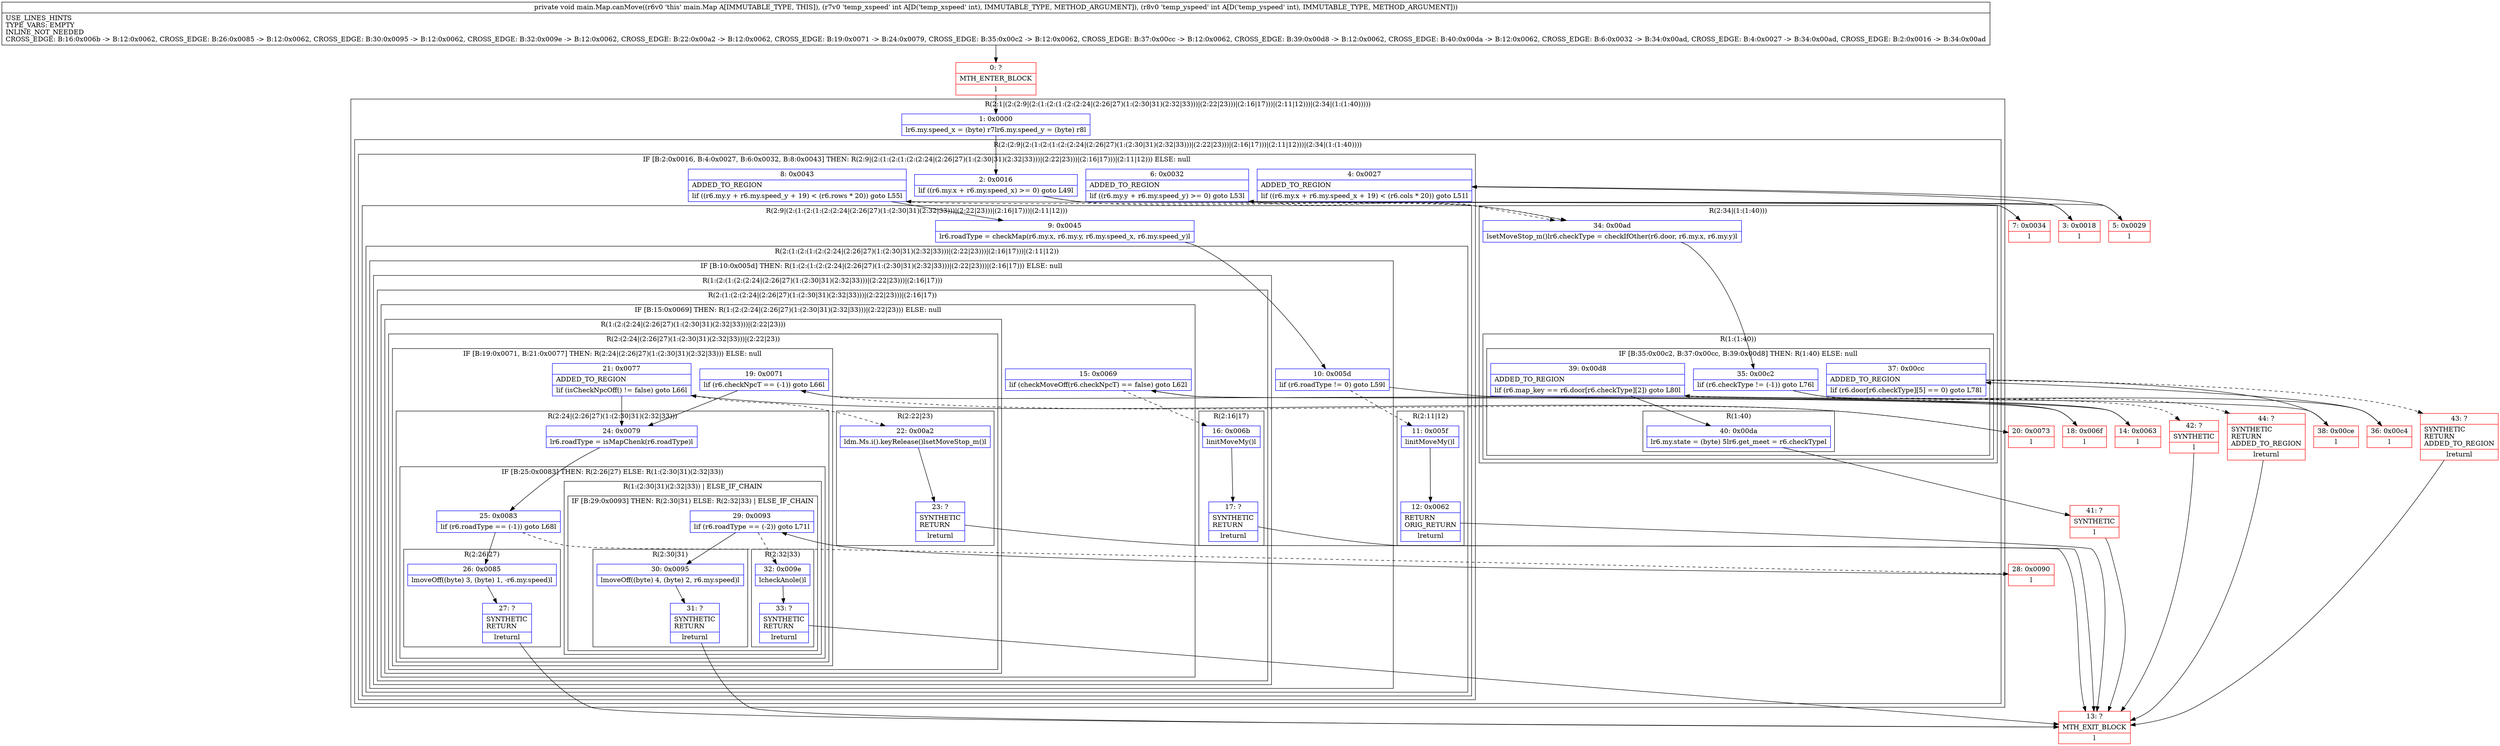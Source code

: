 digraph "CFG formain.Map.canMove(II)V" {
subgraph cluster_Region_376793834 {
label = "R(2:1|(2:(2:9|(2:(1:(2:(1:(2:(2:24|(2:26|27)(1:(2:30|31)(2:32|33)))|(2:22|23)))|(2:16|17)))|(2:11|12)))|(2:34|(1:(1:40)))))";
node [shape=record,color=blue];
Node_1 [shape=record,label="{1\:\ 0x0000|lr6.my.speed_x = (byte) r7lr6.my.speed_y = (byte) r8l}"];
subgraph cluster_Region_520696104 {
label = "R(2:(2:9|(2:(1:(2:(1:(2:(2:24|(2:26|27)(1:(2:30|31)(2:32|33)))|(2:22|23)))|(2:16|17)))|(2:11|12)))|(2:34|(1:(1:40))))";
node [shape=record,color=blue];
subgraph cluster_IfRegion_1415812029 {
label = "IF [B:2:0x0016, B:4:0x0027, B:6:0x0032, B:8:0x0043] THEN: R(2:9|(2:(1:(2:(1:(2:(2:24|(2:26|27)(1:(2:30|31)(2:32|33)))|(2:22|23)))|(2:16|17)))|(2:11|12))) ELSE: null";
node [shape=record,color=blue];
Node_2 [shape=record,label="{2\:\ 0x0016|lif ((r6.my.x + r6.my.speed_x) \>= 0) goto L49l}"];
Node_4 [shape=record,label="{4\:\ 0x0027|ADDED_TO_REGION\l|lif ((r6.my.x + r6.my.speed_x + 19) \< (r6.cols * 20)) goto L51l}"];
Node_6 [shape=record,label="{6\:\ 0x0032|ADDED_TO_REGION\l|lif ((r6.my.y + r6.my.speed_y) \>= 0) goto L53l}"];
Node_8 [shape=record,label="{8\:\ 0x0043|ADDED_TO_REGION\l|lif ((r6.my.y + r6.my.speed_y + 19) \< (r6.rows * 20)) goto L55l}"];
subgraph cluster_Region_1810853255 {
label = "R(2:9|(2:(1:(2:(1:(2:(2:24|(2:26|27)(1:(2:30|31)(2:32|33)))|(2:22|23)))|(2:16|17)))|(2:11|12)))";
node [shape=record,color=blue];
Node_9 [shape=record,label="{9\:\ 0x0045|lr6.roadType = checkMap(r6.my.x, r6.my.y, r6.my.speed_x, r6.my.speed_y)l}"];
subgraph cluster_Region_1450207274 {
label = "R(2:(1:(2:(1:(2:(2:24|(2:26|27)(1:(2:30|31)(2:32|33)))|(2:22|23)))|(2:16|17)))|(2:11|12))";
node [shape=record,color=blue];
subgraph cluster_IfRegion_2528189 {
label = "IF [B:10:0x005d] THEN: R(1:(2:(1:(2:(2:24|(2:26|27)(1:(2:30|31)(2:32|33)))|(2:22|23)))|(2:16|17))) ELSE: null";
node [shape=record,color=blue];
Node_10 [shape=record,label="{10\:\ 0x005d|lif (r6.roadType != 0) goto L59l}"];
subgraph cluster_Region_1209009791 {
label = "R(1:(2:(1:(2:(2:24|(2:26|27)(1:(2:30|31)(2:32|33)))|(2:22|23)))|(2:16|17)))";
node [shape=record,color=blue];
subgraph cluster_Region_1476647343 {
label = "R(2:(1:(2:(2:24|(2:26|27)(1:(2:30|31)(2:32|33)))|(2:22|23)))|(2:16|17))";
node [shape=record,color=blue];
subgraph cluster_IfRegion_233294781 {
label = "IF [B:15:0x0069] THEN: R(1:(2:(2:24|(2:26|27)(1:(2:30|31)(2:32|33)))|(2:22|23))) ELSE: null";
node [shape=record,color=blue];
Node_15 [shape=record,label="{15\:\ 0x0069|lif (checkMoveOff(r6.checkNpcT) == false) goto L62l}"];
subgraph cluster_Region_971508423 {
label = "R(1:(2:(2:24|(2:26|27)(1:(2:30|31)(2:32|33)))|(2:22|23)))";
node [shape=record,color=blue];
subgraph cluster_Region_1896071291 {
label = "R(2:(2:24|(2:26|27)(1:(2:30|31)(2:32|33)))|(2:22|23))";
node [shape=record,color=blue];
subgraph cluster_IfRegion_923509077 {
label = "IF [B:19:0x0071, B:21:0x0077] THEN: R(2:24|(2:26|27)(1:(2:30|31)(2:32|33))) ELSE: null";
node [shape=record,color=blue];
Node_19 [shape=record,label="{19\:\ 0x0071|lif (r6.checkNpcT == (\-1)) goto L66l}"];
Node_21 [shape=record,label="{21\:\ 0x0077|ADDED_TO_REGION\l|lif (isCheckNpcOff() != false) goto L66l}"];
subgraph cluster_Region_75640362 {
label = "R(2:24|(2:26|27)(1:(2:30|31)(2:32|33)))";
node [shape=record,color=blue];
Node_24 [shape=record,label="{24\:\ 0x0079|lr6.roadType = isMapChenk(r6.roadType)l}"];
subgraph cluster_IfRegion_2110108239 {
label = "IF [B:25:0x0083] THEN: R(2:26|27) ELSE: R(1:(2:30|31)(2:32|33))";
node [shape=record,color=blue];
Node_25 [shape=record,label="{25\:\ 0x0083|lif (r6.roadType == (\-1)) goto L68l}"];
subgraph cluster_Region_313173396 {
label = "R(2:26|27)";
node [shape=record,color=blue];
Node_26 [shape=record,label="{26\:\ 0x0085|lmoveOff((byte) 3, (byte) 1, \-r6.my.speed)l}"];
Node_27 [shape=record,label="{27\:\ ?|SYNTHETIC\lRETURN\l|lreturnl}"];
}
subgraph cluster_Region_2017570717 {
label = "R(1:(2:30|31)(2:32|33)) | ELSE_IF_CHAIN\l";
node [shape=record,color=blue];
subgraph cluster_IfRegion_1831288257 {
label = "IF [B:29:0x0093] THEN: R(2:30|31) ELSE: R(2:32|33) | ELSE_IF_CHAIN\l";
node [shape=record,color=blue];
Node_29 [shape=record,label="{29\:\ 0x0093|lif (r6.roadType == (\-2)) goto L71l}"];
subgraph cluster_Region_1025551840 {
label = "R(2:30|31)";
node [shape=record,color=blue];
Node_30 [shape=record,label="{30\:\ 0x0095|lmoveOff((byte) 4, (byte) 2, r6.my.speed)l}"];
Node_31 [shape=record,label="{31\:\ ?|SYNTHETIC\lRETURN\l|lreturnl}"];
}
subgraph cluster_Region_2061576661 {
label = "R(2:32|33)";
node [shape=record,color=blue];
Node_32 [shape=record,label="{32\:\ 0x009e|lcheckAnole()l}"];
Node_33 [shape=record,label="{33\:\ ?|SYNTHETIC\lRETURN\l|lreturnl}"];
}
}
}
}
}
}
subgraph cluster_Region_254368851 {
label = "R(2:22|23)";
node [shape=record,color=blue];
Node_22 [shape=record,label="{22\:\ 0x00a2|ldm.Ms.i().keyRelease()lsetMoveStop_m()l}"];
Node_23 [shape=record,label="{23\:\ ?|SYNTHETIC\lRETURN\l|lreturnl}"];
}
}
}
}
subgraph cluster_Region_1538568514 {
label = "R(2:16|17)";
node [shape=record,color=blue];
Node_16 [shape=record,label="{16\:\ 0x006b|linitMoveMy()l}"];
Node_17 [shape=record,label="{17\:\ ?|SYNTHETIC\lRETURN\l|lreturnl}"];
}
}
}
}
subgraph cluster_Region_1673742457 {
label = "R(2:11|12)";
node [shape=record,color=blue];
Node_11 [shape=record,label="{11\:\ 0x005f|linitMoveMy()l}"];
Node_12 [shape=record,label="{12\:\ 0x0062|RETURN\lORIG_RETURN\l|lreturnl}"];
}
}
}
}
subgraph cluster_Region_270498389 {
label = "R(2:34|(1:(1:40)))";
node [shape=record,color=blue];
Node_34 [shape=record,label="{34\:\ 0x00ad|lsetMoveStop_m()lr6.checkType = checkIfOther(r6.door, r6.my.x, r6.my.y)l}"];
subgraph cluster_Region_1427204033 {
label = "R(1:(1:40))";
node [shape=record,color=blue];
subgraph cluster_IfRegion_726790784 {
label = "IF [B:35:0x00c2, B:37:0x00cc, B:39:0x00d8] THEN: R(1:40) ELSE: null";
node [shape=record,color=blue];
Node_35 [shape=record,label="{35\:\ 0x00c2|lif (r6.checkType != (\-1)) goto L76l}"];
Node_37 [shape=record,label="{37\:\ 0x00cc|ADDED_TO_REGION\l|lif (r6.door[r6.checkType][5] == 0) goto L78l}"];
Node_39 [shape=record,label="{39\:\ 0x00d8|ADDED_TO_REGION\l|lif (r6.map_key == r6.door[r6.checkType][2]) goto L80l}"];
subgraph cluster_Region_1378416403 {
label = "R(1:40)";
node [shape=record,color=blue];
Node_40 [shape=record,label="{40\:\ 0x00da|lr6.my.state = (byte) 5lr6.get_meet = r6.checkTypel}"];
}
}
}
}
}
}
Node_0 [shape=record,color=red,label="{0\:\ ?|MTH_ENTER_BLOCK\l|l}"];
Node_3 [shape=record,color=red,label="{3\:\ 0x0018|l}"];
Node_5 [shape=record,color=red,label="{5\:\ 0x0029|l}"];
Node_7 [shape=record,color=red,label="{7\:\ 0x0034|l}"];
Node_13 [shape=record,color=red,label="{13\:\ ?|MTH_EXIT_BLOCK\l|l}"];
Node_14 [shape=record,color=red,label="{14\:\ 0x0063|l}"];
Node_18 [shape=record,color=red,label="{18\:\ 0x006f|l}"];
Node_20 [shape=record,color=red,label="{20\:\ 0x0073|l}"];
Node_28 [shape=record,color=red,label="{28\:\ 0x0090|l}"];
Node_36 [shape=record,color=red,label="{36\:\ 0x00c4|l}"];
Node_38 [shape=record,color=red,label="{38\:\ 0x00ce|l}"];
Node_41 [shape=record,color=red,label="{41\:\ ?|SYNTHETIC\l|l}"];
Node_42 [shape=record,color=red,label="{42\:\ ?|SYNTHETIC\l|l}"];
Node_43 [shape=record,color=red,label="{43\:\ ?|SYNTHETIC\lRETURN\lADDED_TO_REGION\l|lreturnl}"];
Node_44 [shape=record,color=red,label="{44\:\ ?|SYNTHETIC\lRETURN\lADDED_TO_REGION\l|lreturnl}"];
MethodNode[shape=record,label="{private void main.Map.canMove((r6v0 'this' main.Map A[IMMUTABLE_TYPE, THIS]), (r7v0 'temp_xspeed' int A[D('temp_xspeed' int), IMMUTABLE_TYPE, METHOD_ARGUMENT]), (r8v0 'temp_yspeed' int A[D('temp_yspeed' int), IMMUTABLE_TYPE, METHOD_ARGUMENT]))  | USE_LINES_HINTS\lTYPE_VARS: EMPTY\lINLINE_NOT_NEEDED\lCROSS_EDGE: B:16:0x006b \-\> B:12:0x0062, CROSS_EDGE: B:26:0x0085 \-\> B:12:0x0062, CROSS_EDGE: B:30:0x0095 \-\> B:12:0x0062, CROSS_EDGE: B:32:0x009e \-\> B:12:0x0062, CROSS_EDGE: B:22:0x00a2 \-\> B:12:0x0062, CROSS_EDGE: B:19:0x0071 \-\> B:24:0x0079, CROSS_EDGE: B:35:0x00c2 \-\> B:12:0x0062, CROSS_EDGE: B:37:0x00cc \-\> B:12:0x0062, CROSS_EDGE: B:39:0x00d8 \-\> B:12:0x0062, CROSS_EDGE: B:40:0x00da \-\> B:12:0x0062, CROSS_EDGE: B:6:0x0032 \-\> B:34:0x00ad, CROSS_EDGE: B:4:0x0027 \-\> B:34:0x00ad, CROSS_EDGE: B:2:0x0016 \-\> B:34:0x00ad\l}"];
MethodNode -> Node_0;
Node_1 -> Node_2;
Node_2 -> Node_3;
Node_2 -> Node_34[style=dashed];
Node_4 -> Node_5;
Node_4 -> Node_34[style=dashed];
Node_6 -> Node_7;
Node_6 -> Node_34[style=dashed];
Node_8 -> Node_9;
Node_8 -> Node_34[style=dashed];
Node_9 -> Node_10;
Node_10 -> Node_11[style=dashed];
Node_10 -> Node_14;
Node_15 -> Node_16[style=dashed];
Node_15 -> Node_18;
Node_19 -> Node_20[style=dashed];
Node_19 -> Node_24;
Node_21 -> Node_24;
Node_21 -> Node_22[style=dashed];
Node_24 -> Node_25;
Node_25 -> Node_26;
Node_25 -> Node_28[style=dashed];
Node_26 -> Node_27;
Node_27 -> Node_13;
Node_29 -> Node_30;
Node_29 -> Node_32[style=dashed];
Node_30 -> Node_31;
Node_31 -> Node_13;
Node_32 -> Node_33;
Node_33 -> Node_13;
Node_22 -> Node_23;
Node_23 -> Node_13;
Node_16 -> Node_17;
Node_17 -> Node_13;
Node_11 -> Node_12;
Node_12 -> Node_13;
Node_34 -> Node_35;
Node_35 -> Node_36;
Node_35 -> Node_44[style=dashed];
Node_37 -> Node_38;
Node_37 -> Node_43[style=dashed];
Node_39 -> Node_40;
Node_39 -> Node_42[style=dashed];
Node_40 -> Node_41;
Node_0 -> Node_1;
Node_3 -> Node_4;
Node_5 -> Node_6;
Node_7 -> Node_8;
Node_14 -> Node_15;
Node_18 -> Node_19;
Node_20 -> Node_21;
Node_28 -> Node_29;
Node_36 -> Node_37;
Node_38 -> Node_39;
Node_41 -> Node_13;
Node_42 -> Node_13;
Node_43 -> Node_13;
Node_44 -> Node_13;
}

